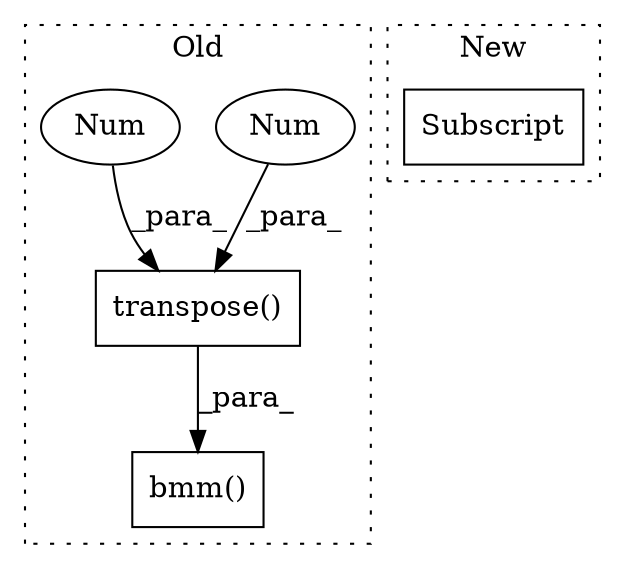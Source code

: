 digraph G {
subgraph cluster0 {
1 [label="bmm()" a="75" s="7104,7129" l="10,1" shape="box"];
3 [label="transpose()" a="75" s="6963,6992" l="23,1" shape="box"];
4 [label="Num" a="76" s="6986" l="2" shape="ellipse"];
5 [label="Num" a="76" s="6990" l="2" shape="ellipse"];
label = "Old";
style="dotted";
}
subgraph cluster1 {
2 [label="Subscript" a="63" s="6469,0" l="9,0" shape="box"];
label = "New";
style="dotted";
}
3 -> 1 [label="_para_"];
4 -> 3 [label="_para_"];
5 -> 3 [label="_para_"];
}